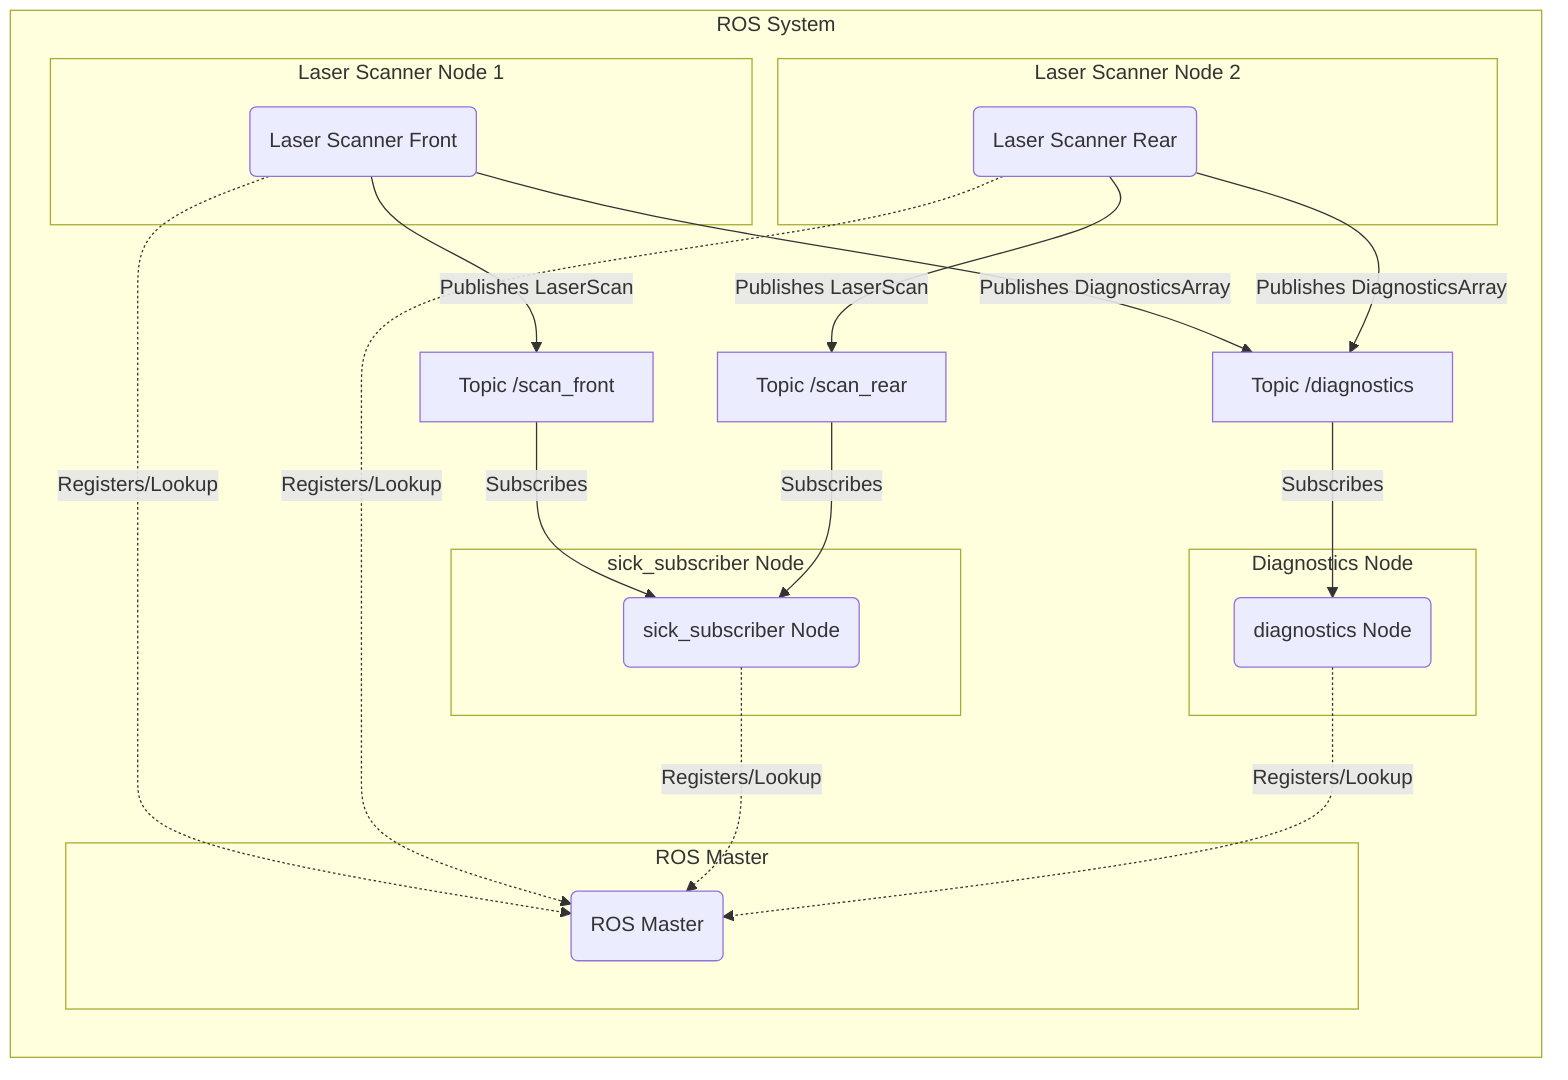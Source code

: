 graph LR
  subgraph ROS System
    subgraph ROS Master
      m(ROS Master)
    end

    t1[Topic /scan_front]
    t2[Topic /scan_rear]
    t3[Topic /diagnostics]

    subgraph Laser Scanner Node 1
      l1(Laser Scanner Front)
      l1 -.->|Registers/Lookup| m
    end

    subgraph Laser Scanner Node 2
      l2(Laser Scanner Rear)
      l2 -.->|Registers/Lookup| m
    end

    subgraph sick_subscriber Node
      s(sick_subscriber Node)
      s -.->|Registers/Lookup| m
    end

    subgraph Diagnostics Node
      d(diagnostics Node)
      d -.->|Registers/Lookup| m
    end

    l1 -->|Publishes LaserScan| t1
    l2 -->|Publishes LaserScan| t2

    l1 -->|Publishes DiagnosticsArray| t3
    l2 -->|Publishes DiagnosticsArray| t3

    t1 -->|Subscribes| s
    t2 -->|Subscribes| s
    t3 -->|Subscribes| d

  end